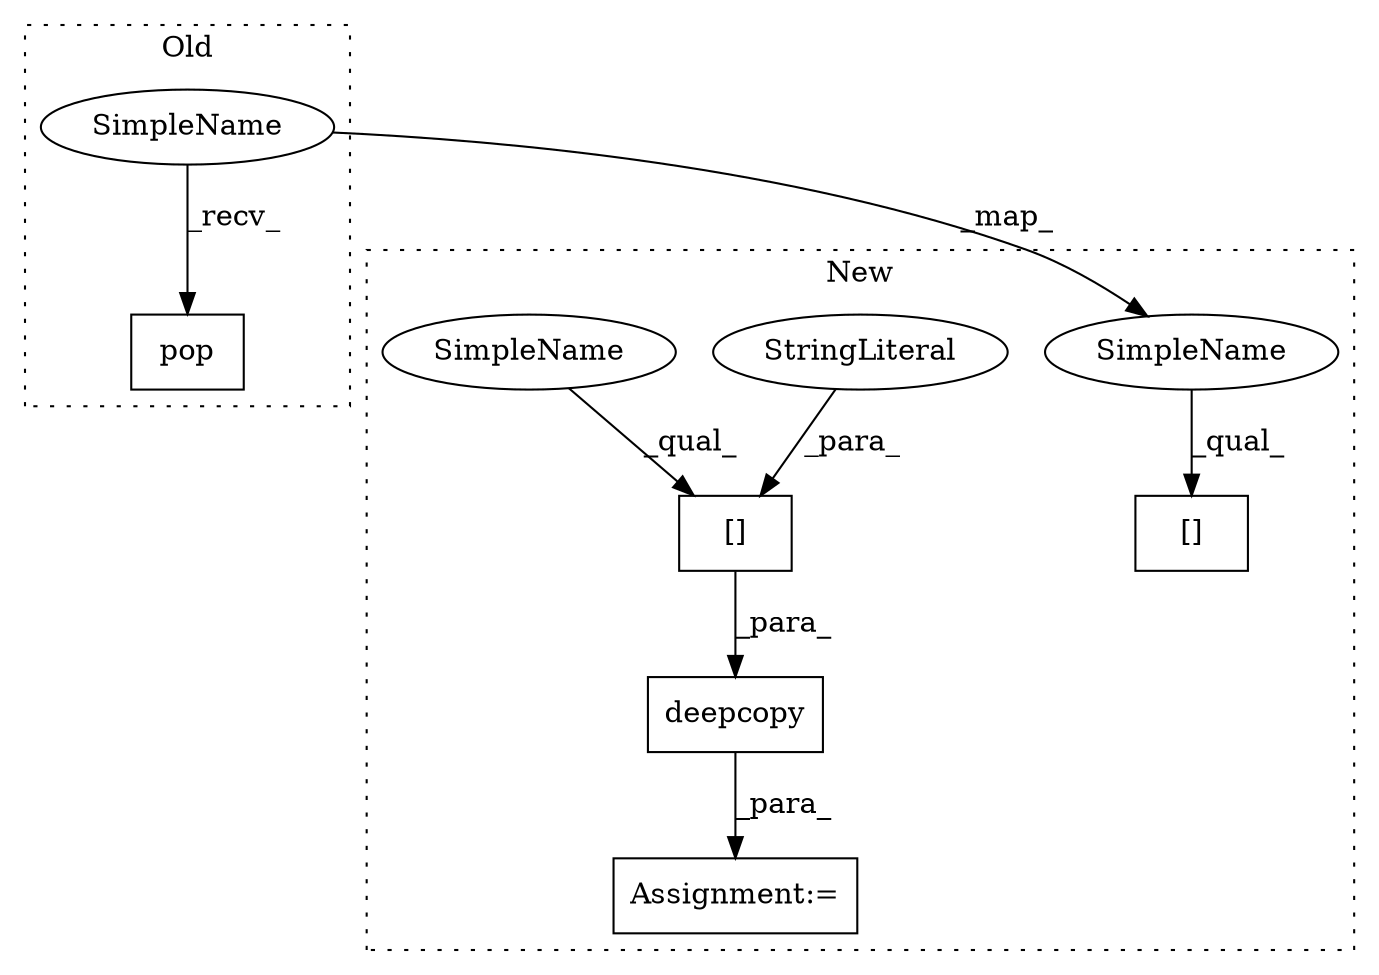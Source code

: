 digraph G {
subgraph cluster0 {
1 [label="pop" a="32" s="1660,1670" l="4,1" shape="box"];
7 [label="SimpleName" a="42" s="1646" l="13" shape="ellipse"];
label = "Old";
style="dotted";
}
subgraph cluster1 {
2 [label="deepcopy" a="32" s="1644,1676" l="9,1" shape="box"];
3 [label="Assignment:=" a="7" s="1643" l="1" shape="box"];
4 [label="[]" a="2" s="1653,1675" l="14,1" shape="box"];
5 [label="[]" a="2" s="1603,1623" l="14,1" shape="box"];
6 [label="StringLiteral" a="45" s="1667" l="8" shape="ellipse"];
8 [label="SimpleName" a="42" s="1603" l="13" shape="ellipse"];
9 [label="SimpleName" a="42" s="1653" l="13" shape="ellipse"];
label = "New";
style="dotted";
}
2 -> 3 [label="_para_"];
4 -> 2 [label="_para_"];
6 -> 4 [label="_para_"];
7 -> 8 [label="_map_"];
7 -> 1 [label="_recv_"];
8 -> 5 [label="_qual_"];
9 -> 4 [label="_qual_"];
}